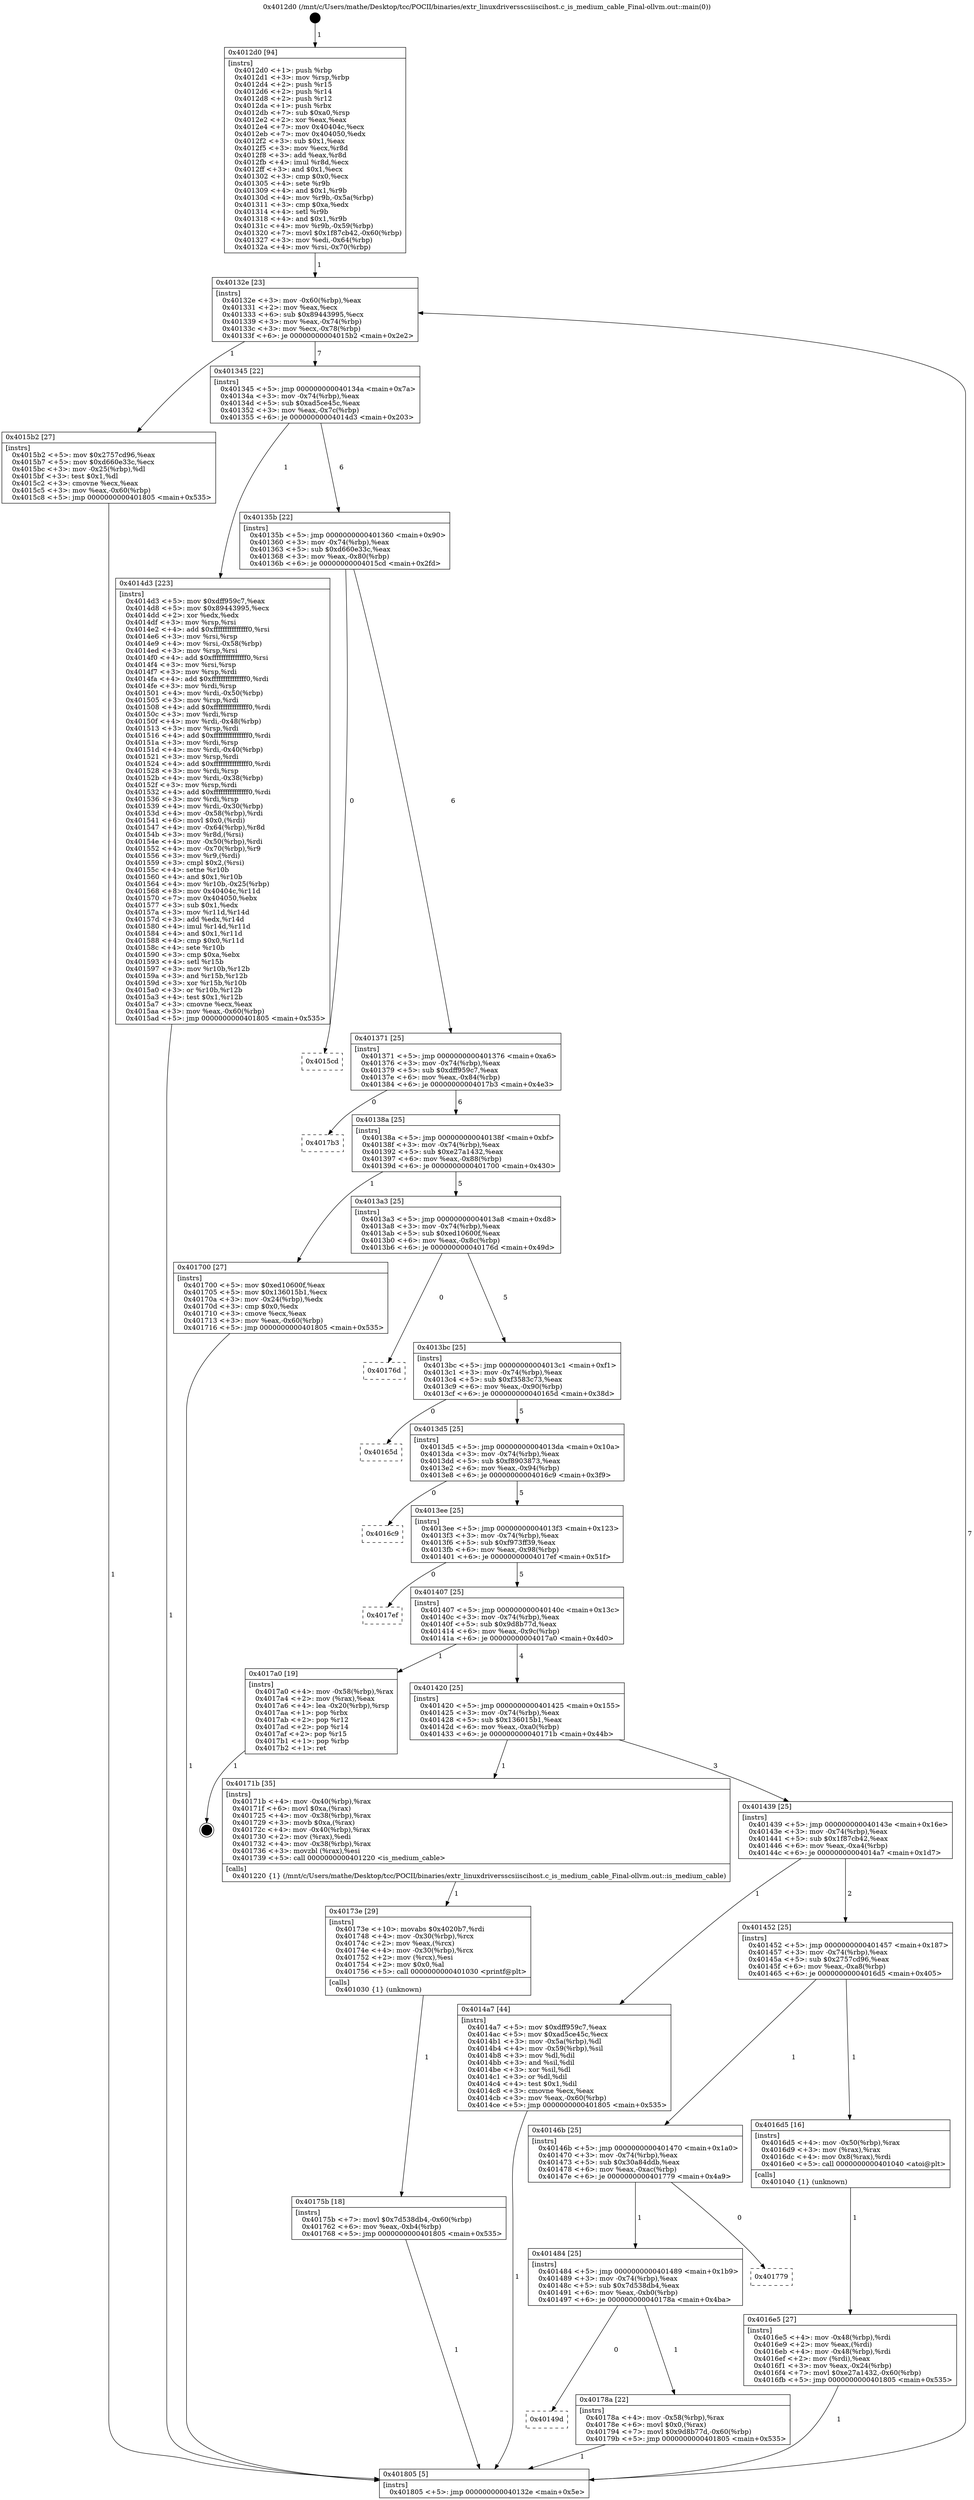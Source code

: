 digraph "0x4012d0" {
  label = "0x4012d0 (/mnt/c/Users/mathe/Desktop/tcc/POCII/binaries/extr_linuxdriversscsiiscihost.c_is_medium_cable_Final-ollvm.out::main(0))"
  labelloc = "t"
  node[shape=record]

  Entry [label="",width=0.3,height=0.3,shape=circle,fillcolor=black,style=filled]
  "0x40132e" [label="{
     0x40132e [23]\l
     | [instrs]\l
     &nbsp;&nbsp;0x40132e \<+3\>: mov -0x60(%rbp),%eax\l
     &nbsp;&nbsp;0x401331 \<+2\>: mov %eax,%ecx\l
     &nbsp;&nbsp;0x401333 \<+6\>: sub $0x89443995,%ecx\l
     &nbsp;&nbsp;0x401339 \<+3\>: mov %eax,-0x74(%rbp)\l
     &nbsp;&nbsp;0x40133c \<+3\>: mov %ecx,-0x78(%rbp)\l
     &nbsp;&nbsp;0x40133f \<+6\>: je 00000000004015b2 \<main+0x2e2\>\l
  }"]
  "0x4015b2" [label="{
     0x4015b2 [27]\l
     | [instrs]\l
     &nbsp;&nbsp;0x4015b2 \<+5\>: mov $0x2757cd96,%eax\l
     &nbsp;&nbsp;0x4015b7 \<+5\>: mov $0xd660e33c,%ecx\l
     &nbsp;&nbsp;0x4015bc \<+3\>: mov -0x25(%rbp),%dl\l
     &nbsp;&nbsp;0x4015bf \<+3\>: test $0x1,%dl\l
     &nbsp;&nbsp;0x4015c2 \<+3\>: cmovne %ecx,%eax\l
     &nbsp;&nbsp;0x4015c5 \<+3\>: mov %eax,-0x60(%rbp)\l
     &nbsp;&nbsp;0x4015c8 \<+5\>: jmp 0000000000401805 \<main+0x535\>\l
  }"]
  "0x401345" [label="{
     0x401345 [22]\l
     | [instrs]\l
     &nbsp;&nbsp;0x401345 \<+5\>: jmp 000000000040134a \<main+0x7a\>\l
     &nbsp;&nbsp;0x40134a \<+3\>: mov -0x74(%rbp),%eax\l
     &nbsp;&nbsp;0x40134d \<+5\>: sub $0xad5ce45c,%eax\l
     &nbsp;&nbsp;0x401352 \<+3\>: mov %eax,-0x7c(%rbp)\l
     &nbsp;&nbsp;0x401355 \<+6\>: je 00000000004014d3 \<main+0x203\>\l
  }"]
  Exit [label="",width=0.3,height=0.3,shape=circle,fillcolor=black,style=filled,peripheries=2]
  "0x4014d3" [label="{
     0x4014d3 [223]\l
     | [instrs]\l
     &nbsp;&nbsp;0x4014d3 \<+5\>: mov $0xdff959c7,%eax\l
     &nbsp;&nbsp;0x4014d8 \<+5\>: mov $0x89443995,%ecx\l
     &nbsp;&nbsp;0x4014dd \<+2\>: xor %edx,%edx\l
     &nbsp;&nbsp;0x4014df \<+3\>: mov %rsp,%rsi\l
     &nbsp;&nbsp;0x4014e2 \<+4\>: add $0xfffffffffffffff0,%rsi\l
     &nbsp;&nbsp;0x4014e6 \<+3\>: mov %rsi,%rsp\l
     &nbsp;&nbsp;0x4014e9 \<+4\>: mov %rsi,-0x58(%rbp)\l
     &nbsp;&nbsp;0x4014ed \<+3\>: mov %rsp,%rsi\l
     &nbsp;&nbsp;0x4014f0 \<+4\>: add $0xfffffffffffffff0,%rsi\l
     &nbsp;&nbsp;0x4014f4 \<+3\>: mov %rsi,%rsp\l
     &nbsp;&nbsp;0x4014f7 \<+3\>: mov %rsp,%rdi\l
     &nbsp;&nbsp;0x4014fa \<+4\>: add $0xfffffffffffffff0,%rdi\l
     &nbsp;&nbsp;0x4014fe \<+3\>: mov %rdi,%rsp\l
     &nbsp;&nbsp;0x401501 \<+4\>: mov %rdi,-0x50(%rbp)\l
     &nbsp;&nbsp;0x401505 \<+3\>: mov %rsp,%rdi\l
     &nbsp;&nbsp;0x401508 \<+4\>: add $0xfffffffffffffff0,%rdi\l
     &nbsp;&nbsp;0x40150c \<+3\>: mov %rdi,%rsp\l
     &nbsp;&nbsp;0x40150f \<+4\>: mov %rdi,-0x48(%rbp)\l
     &nbsp;&nbsp;0x401513 \<+3\>: mov %rsp,%rdi\l
     &nbsp;&nbsp;0x401516 \<+4\>: add $0xfffffffffffffff0,%rdi\l
     &nbsp;&nbsp;0x40151a \<+3\>: mov %rdi,%rsp\l
     &nbsp;&nbsp;0x40151d \<+4\>: mov %rdi,-0x40(%rbp)\l
     &nbsp;&nbsp;0x401521 \<+3\>: mov %rsp,%rdi\l
     &nbsp;&nbsp;0x401524 \<+4\>: add $0xfffffffffffffff0,%rdi\l
     &nbsp;&nbsp;0x401528 \<+3\>: mov %rdi,%rsp\l
     &nbsp;&nbsp;0x40152b \<+4\>: mov %rdi,-0x38(%rbp)\l
     &nbsp;&nbsp;0x40152f \<+3\>: mov %rsp,%rdi\l
     &nbsp;&nbsp;0x401532 \<+4\>: add $0xfffffffffffffff0,%rdi\l
     &nbsp;&nbsp;0x401536 \<+3\>: mov %rdi,%rsp\l
     &nbsp;&nbsp;0x401539 \<+4\>: mov %rdi,-0x30(%rbp)\l
     &nbsp;&nbsp;0x40153d \<+4\>: mov -0x58(%rbp),%rdi\l
     &nbsp;&nbsp;0x401541 \<+6\>: movl $0x0,(%rdi)\l
     &nbsp;&nbsp;0x401547 \<+4\>: mov -0x64(%rbp),%r8d\l
     &nbsp;&nbsp;0x40154b \<+3\>: mov %r8d,(%rsi)\l
     &nbsp;&nbsp;0x40154e \<+4\>: mov -0x50(%rbp),%rdi\l
     &nbsp;&nbsp;0x401552 \<+4\>: mov -0x70(%rbp),%r9\l
     &nbsp;&nbsp;0x401556 \<+3\>: mov %r9,(%rdi)\l
     &nbsp;&nbsp;0x401559 \<+3\>: cmpl $0x2,(%rsi)\l
     &nbsp;&nbsp;0x40155c \<+4\>: setne %r10b\l
     &nbsp;&nbsp;0x401560 \<+4\>: and $0x1,%r10b\l
     &nbsp;&nbsp;0x401564 \<+4\>: mov %r10b,-0x25(%rbp)\l
     &nbsp;&nbsp;0x401568 \<+8\>: mov 0x40404c,%r11d\l
     &nbsp;&nbsp;0x401570 \<+7\>: mov 0x404050,%ebx\l
     &nbsp;&nbsp;0x401577 \<+3\>: sub $0x1,%edx\l
     &nbsp;&nbsp;0x40157a \<+3\>: mov %r11d,%r14d\l
     &nbsp;&nbsp;0x40157d \<+3\>: add %edx,%r14d\l
     &nbsp;&nbsp;0x401580 \<+4\>: imul %r14d,%r11d\l
     &nbsp;&nbsp;0x401584 \<+4\>: and $0x1,%r11d\l
     &nbsp;&nbsp;0x401588 \<+4\>: cmp $0x0,%r11d\l
     &nbsp;&nbsp;0x40158c \<+4\>: sete %r10b\l
     &nbsp;&nbsp;0x401590 \<+3\>: cmp $0xa,%ebx\l
     &nbsp;&nbsp;0x401593 \<+4\>: setl %r15b\l
     &nbsp;&nbsp;0x401597 \<+3\>: mov %r10b,%r12b\l
     &nbsp;&nbsp;0x40159a \<+3\>: and %r15b,%r12b\l
     &nbsp;&nbsp;0x40159d \<+3\>: xor %r15b,%r10b\l
     &nbsp;&nbsp;0x4015a0 \<+3\>: or %r10b,%r12b\l
     &nbsp;&nbsp;0x4015a3 \<+4\>: test $0x1,%r12b\l
     &nbsp;&nbsp;0x4015a7 \<+3\>: cmovne %ecx,%eax\l
     &nbsp;&nbsp;0x4015aa \<+3\>: mov %eax,-0x60(%rbp)\l
     &nbsp;&nbsp;0x4015ad \<+5\>: jmp 0000000000401805 \<main+0x535\>\l
  }"]
  "0x40135b" [label="{
     0x40135b [22]\l
     | [instrs]\l
     &nbsp;&nbsp;0x40135b \<+5\>: jmp 0000000000401360 \<main+0x90\>\l
     &nbsp;&nbsp;0x401360 \<+3\>: mov -0x74(%rbp),%eax\l
     &nbsp;&nbsp;0x401363 \<+5\>: sub $0xd660e33c,%eax\l
     &nbsp;&nbsp;0x401368 \<+3\>: mov %eax,-0x80(%rbp)\l
     &nbsp;&nbsp;0x40136b \<+6\>: je 00000000004015cd \<main+0x2fd\>\l
  }"]
  "0x40149d" [label="{
     0x40149d\l
  }", style=dashed]
  "0x4015cd" [label="{
     0x4015cd\l
  }", style=dashed]
  "0x401371" [label="{
     0x401371 [25]\l
     | [instrs]\l
     &nbsp;&nbsp;0x401371 \<+5\>: jmp 0000000000401376 \<main+0xa6\>\l
     &nbsp;&nbsp;0x401376 \<+3\>: mov -0x74(%rbp),%eax\l
     &nbsp;&nbsp;0x401379 \<+5\>: sub $0xdff959c7,%eax\l
     &nbsp;&nbsp;0x40137e \<+6\>: mov %eax,-0x84(%rbp)\l
     &nbsp;&nbsp;0x401384 \<+6\>: je 00000000004017b3 \<main+0x4e3\>\l
  }"]
  "0x40178a" [label="{
     0x40178a [22]\l
     | [instrs]\l
     &nbsp;&nbsp;0x40178a \<+4\>: mov -0x58(%rbp),%rax\l
     &nbsp;&nbsp;0x40178e \<+6\>: movl $0x0,(%rax)\l
     &nbsp;&nbsp;0x401794 \<+7\>: movl $0x9d8b77d,-0x60(%rbp)\l
     &nbsp;&nbsp;0x40179b \<+5\>: jmp 0000000000401805 \<main+0x535\>\l
  }"]
  "0x4017b3" [label="{
     0x4017b3\l
  }", style=dashed]
  "0x40138a" [label="{
     0x40138a [25]\l
     | [instrs]\l
     &nbsp;&nbsp;0x40138a \<+5\>: jmp 000000000040138f \<main+0xbf\>\l
     &nbsp;&nbsp;0x40138f \<+3\>: mov -0x74(%rbp),%eax\l
     &nbsp;&nbsp;0x401392 \<+5\>: sub $0xe27a1432,%eax\l
     &nbsp;&nbsp;0x401397 \<+6\>: mov %eax,-0x88(%rbp)\l
     &nbsp;&nbsp;0x40139d \<+6\>: je 0000000000401700 \<main+0x430\>\l
  }"]
  "0x401484" [label="{
     0x401484 [25]\l
     | [instrs]\l
     &nbsp;&nbsp;0x401484 \<+5\>: jmp 0000000000401489 \<main+0x1b9\>\l
     &nbsp;&nbsp;0x401489 \<+3\>: mov -0x74(%rbp),%eax\l
     &nbsp;&nbsp;0x40148c \<+5\>: sub $0x7d538db4,%eax\l
     &nbsp;&nbsp;0x401491 \<+6\>: mov %eax,-0xb0(%rbp)\l
     &nbsp;&nbsp;0x401497 \<+6\>: je 000000000040178a \<main+0x4ba\>\l
  }"]
  "0x401700" [label="{
     0x401700 [27]\l
     | [instrs]\l
     &nbsp;&nbsp;0x401700 \<+5\>: mov $0xed10600f,%eax\l
     &nbsp;&nbsp;0x401705 \<+5\>: mov $0x136015b1,%ecx\l
     &nbsp;&nbsp;0x40170a \<+3\>: mov -0x24(%rbp),%edx\l
     &nbsp;&nbsp;0x40170d \<+3\>: cmp $0x0,%edx\l
     &nbsp;&nbsp;0x401710 \<+3\>: cmove %ecx,%eax\l
     &nbsp;&nbsp;0x401713 \<+3\>: mov %eax,-0x60(%rbp)\l
     &nbsp;&nbsp;0x401716 \<+5\>: jmp 0000000000401805 \<main+0x535\>\l
  }"]
  "0x4013a3" [label="{
     0x4013a3 [25]\l
     | [instrs]\l
     &nbsp;&nbsp;0x4013a3 \<+5\>: jmp 00000000004013a8 \<main+0xd8\>\l
     &nbsp;&nbsp;0x4013a8 \<+3\>: mov -0x74(%rbp),%eax\l
     &nbsp;&nbsp;0x4013ab \<+5\>: sub $0xed10600f,%eax\l
     &nbsp;&nbsp;0x4013b0 \<+6\>: mov %eax,-0x8c(%rbp)\l
     &nbsp;&nbsp;0x4013b6 \<+6\>: je 000000000040176d \<main+0x49d\>\l
  }"]
  "0x401779" [label="{
     0x401779\l
  }", style=dashed]
  "0x40176d" [label="{
     0x40176d\l
  }", style=dashed]
  "0x4013bc" [label="{
     0x4013bc [25]\l
     | [instrs]\l
     &nbsp;&nbsp;0x4013bc \<+5\>: jmp 00000000004013c1 \<main+0xf1\>\l
     &nbsp;&nbsp;0x4013c1 \<+3\>: mov -0x74(%rbp),%eax\l
     &nbsp;&nbsp;0x4013c4 \<+5\>: sub $0xf3583c73,%eax\l
     &nbsp;&nbsp;0x4013c9 \<+6\>: mov %eax,-0x90(%rbp)\l
     &nbsp;&nbsp;0x4013cf \<+6\>: je 000000000040165d \<main+0x38d\>\l
  }"]
  "0x40175b" [label="{
     0x40175b [18]\l
     | [instrs]\l
     &nbsp;&nbsp;0x40175b \<+7\>: movl $0x7d538db4,-0x60(%rbp)\l
     &nbsp;&nbsp;0x401762 \<+6\>: mov %eax,-0xb4(%rbp)\l
     &nbsp;&nbsp;0x401768 \<+5\>: jmp 0000000000401805 \<main+0x535\>\l
  }"]
  "0x40165d" [label="{
     0x40165d\l
  }", style=dashed]
  "0x4013d5" [label="{
     0x4013d5 [25]\l
     | [instrs]\l
     &nbsp;&nbsp;0x4013d5 \<+5\>: jmp 00000000004013da \<main+0x10a\>\l
     &nbsp;&nbsp;0x4013da \<+3\>: mov -0x74(%rbp),%eax\l
     &nbsp;&nbsp;0x4013dd \<+5\>: sub $0xf8903873,%eax\l
     &nbsp;&nbsp;0x4013e2 \<+6\>: mov %eax,-0x94(%rbp)\l
     &nbsp;&nbsp;0x4013e8 \<+6\>: je 00000000004016c9 \<main+0x3f9\>\l
  }"]
  "0x40173e" [label="{
     0x40173e [29]\l
     | [instrs]\l
     &nbsp;&nbsp;0x40173e \<+10\>: movabs $0x4020b7,%rdi\l
     &nbsp;&nbsp;0x401748 \<+4\>: mov -0x30(%rbp),%rcx\l
     &nbsp;&nbsp;0x40174c \<+2\>: mov %eax,(%rcx)\l
     &nbsp;&nbsp;0x40174e \<+4\>: mov -0x30(%rbp),%rcx\l
     &nbsp;&nbsp;0x401752 \<+2\>: mov (%rcx),%esi\l
     &nbsp;&nbsp;0x401754 \<+2\>: mov $0x0,%al\l
     &nbsp;&nbsp;0x401756 \<+5\>: call 0000000000401030 \<printf@plt\>\l
     | [calls]\l
     &nbsp;&nbsp;0x401030 \{1\} (unknown)\l
  }"]
  "0x4016c9" [label="{
     0x4016c9\l
  }", style=dashed]
  "0x4013ee" [label="{
     0x4013ee [25]\l
     | [instrs]\l
     &nbsp;&nbsp;0x4013ee \<+5\>: jmp 00000000004013f3 \<main+0x123\>\l
     &nbsp;&nbsp;0x4013f3 \<+3\>: mov -0x74(%rbp),%eax\l
     &nbsp;&nbsp;0x4013f6 \<+5\>: sub $0xf973ff39,%eax\l
     &nbsp;&nbsp;0x4013fb \<+6\>: mov %eax,-0x98(%rbp)\l
     &nbsp;&nbsp;0x401401 \<+6\>: je 00000000004017ef \<main+0x51f\>\l
  }"]
  "0x4016e5" [label="{
     0x4016e5 [27]\l
     | [instrs]\l
     &nbsp;&nbsp;0x4016e5 \<+4\>: mov -0x48(%rbp),%rdi\l
     &nbsp;&nbsp;0x4016e9 \<+2\>: mov %eax,(%rdi)\l
     &nbsp;&nbsp;0x4016eb \<+4\>: mov -0x48(%rbp),%rdi\l
     &nbsp;&nbsp;0x4016ef \<+2\>: mov (%rdi),%eax\l
     &nbsp;&nbsp;0x4016f1 \<+3\>: mov %eax,-0x24(%rbp)\l
     &nbsp;&nbsp;0x4016f4 \<+7\>: movl $0xe27a1432,-0x60(%rbp)\l
     &nbsp;&nbsp;0x4016fb \<+5\>: jmp 0000000000401805 \<main+0x535\>\l
  }"]
  "0x4017ef" [label="{
     0x4017ef\l
  }", style=dashed]
  "0x401407" [label="{
     0x401407 [25]\l
     | [instrs]\l
     &nbsp;&nbsp;0x401407 \<+5\>: jmp 000000000040140c \<main+0x13c\>\l
     &nbsp;&nbsp;0x40140c \<+3\>: mov -0x74(%rbp),%eax\l
     &nbsp;&nbsp;0x40140f \<+5\>: sub $0x9d8b77d,%eax\l
     &nbsp;&nbsp;0x401414 \<+6\>: mov %eax,-0x9c(%rbp)\l
     &nbsp;&nbsp;0x40141a \<+6\>: je 00000000004017a0 \<main+0x4d0\>\l
  }"]
  "0x40146b" [label="{
     0x40146b [25]\l
     | [instrs]\l
     &nbsp;&nbsp;0x40146b \<+5\>: jmp 0000000000401470 \<main+0x1a0\>\l
     &nbsp;&nbsp;0x401470 \<+3\>: mov -0x74(%rbp),%eax\l
     &nbsp;&nbsp;0x401473 \<+5\>: sub $0x30a84ddb,%eax\l
     &nbsp;&nbsp;0x401478 \<+6\>: mov %eax,-0xac(%rbp)\l
     &nbsp;&nbsp;0x40147e \<+6\>: je 0000000000401779 \<main+0x4a9\>\l
  }"]
  "0x4017a0" [label="{
     0x4017a0 [19]\l
     | [instrs]\l
     &nbsp;&nbsp;0x4017a0 \<+4\>: mov -0x58(%rbp),%rax\l
     &nbsp;&nbsp;0x4017a4 \<+2\>: mov (%rax),%eax\l
     &nbsp;&nbsp;0x4017a6 \<+4\>: lea -0x20(%rbp),%rsp\l
     &nbsp;&nbsp;0x4017aa \<+1\>: pop %rbx\l
     &nbsp;&nbsp;0x4017ab \<+2\>: pop %r12\l
     &nbsp;&nbsp;0x4017ad \<+2\>: pop %r14\l
     &nbsp;&nbsp;0x4017af \<+2\>: pop %r15\l
     &nbsp;&nbsp;0x4017b1 \<+1\>: pop %rbp\l
     &nbsp;&nbsp;0x4017b2 \<+1\>: ret\l
  }"]
  "0x401420" [label="{
     0x401420 [25]\l
     | [instrs]\l
     &nbsp;&nbsp;0x401420 \<+5\>: jmp 0000000000401425 \<main+0x155\>\l
     &nbsp;&nbsp;0x401425 \<+3\>: mov -0x74(%rbp),%eax\l
     &nbsp;&nbsp;0x401428 \<+5\>: sub $0x136015b1,%eax\l
     &nbsp;&nbsp;0x40142d \<+6\>: mov %eax,-0xa0(%rbp)\l
     &nbsp;&nbsp;0x401433 \<+6\>: je 000000000040171b \<main+0x44b\>\l
  }"]
  "0x4016d5" [label="{
     0x4016d5 [16]\l
     | [instrs]\l
     &nbsp;&nbsp;0x4016d5 \<+4\>: mov -0x50(%rbp),%rax\l
     &nbsp;&nbsp;0x4016d9 \<+3\>: mov (%rax),%rax\l
     &nbsp;&nbsp;0x4016dc \<+4\>: mov 0x8(%rax),%rdi\l
     &nbsp;&nbsp;0x4016e0 \<+5\>: call 0000000000401040 \<atoi@plt\>\l
     | [calls]\l
     &nbsp;&nbsp;0x401040 \{1\} (unknown)\l
  }"]
  "0x40171b" [label="{
     0x40171b [35]\l
     | [instrs]\l
     &nbsp;&nbsp;0x40171b \<+4\>: mov -0x40(%rbp),%rax\l
     &nbsp;&nbsp;0x40171f \<+6\>: movl $0xa,(%rax)\l
     &nbsp;&nbsp;0x401725 \<+4\>: mov -0x38(%rbp),%rax\l
     &nbsp;&nbsp;0x401729 \<+3\>: movb $0xa,(%rax)\l
     &nbsp;&nbsp;0x40172c \<+4\>: mov -0x40(%rbp),%rax\l
     &nbsp;&nbsp;0x401730 \<+2\>: mov (%rax),%edi\l
     &nbsp;&nbsp;0x401732 \<+4\>: mov -0x38(%rbp),%rax\l
     &nbsp;&nbsp;0x401736 \<+3\>: movzbl (%rax),%esi\l
     &nbsp;&nbsp;0x401739 \<+5\>: call 0000000000401220 \<is_medium_cable\>\l
     | [calls]\l
     &nbsp;&nbsp;0x401220 \{1\} (/mnt/c/Users/mathe/Desktop/tcc/POCII/binaries/extr_linuxdriversscsiiscihost.c_is_medium_cable_Final-ollvm.out::is_medium_cable)\l
  }"]
  "0x401439" [label="{
     0x401439 [25]\l
     | [instrs]\l
     &nbsp;&nbsp;0x401439 \<+5\>: jmp 000000000040143e \<main+0x16e\>\l
     &nbsp;&nbsp;0x40143e \<+3\>: mov -0x74(%rbp),%eax\l
     &nbsp;&nbsp;0x401441 \<+5\>: sub $0x1f87cb42,%eax\l
     &nbsp;&nbsp;0x401446 \<+6\>: mov %eax,-0xa4(%rbp)\l
     &nbsp;&nbsp;0x40144c \<+6\>: je 00000000004014a7 \<main+0x1d7\>\l
  }"]
  "0x4012d0" [label="{
     0x4012d0 [94]\l
     | [instrs]\l
     &nbsp;&nbsp;0x4012d0 \<+1\>: push %rbp\l
     &nbsp;&nbsp;0x4012d1 \<+3\>: mov %rsp,%rbp\l
     &nbsp;&nbsp;0x4012d4 \<+2\>: push %r15\l
     &nbsp;&nbsp;0x4012d6 \<+2\>: push %r14\l
     &nbsp;&nbsp;0x4012d8 \<+2\>: push %r12\l
     &nbsp;&nbsp;0x4012da \<+1\>: push %rbx\l
     &nbsp;&nbsp;0x4012db \<+7\>: sub $0xa0,%rsp\l
     &nbsp;&nbsp;0x4012e2 \<+2\>: xor %eax,%eax\l
     &nbsp;&nbsp;0x4012e4 \<+7\>: mov 0x40404c,%ecx\l
     &nbsp;&nbsp;0x4012eb \<+7\>: mov 0x404050,%edx\l
     &nbsp;&nbsp;0x4012f2 \<+3\>: sub $0x1,%eax\l
     &nbsp;&nbsp;0x4012f5 \<+3\>: mov %ecx,%r8d\l
     &nbsp;&nbsp;0x4012f8 \<+3\>: add %eax,%r8d\l
     &nbsp;&nbsp;0x4012fb \<+4\>: imul %r8d,%ecx\l
     &nbsp;&nbsp;0x4012ff \<+3\>: and $0x1,%ecx\l
     &nbsp;&nbsp;0x401302 \<+3\>: cmp $0x0,%ecx\l
     &nbsp;&nbsp;0x401305 \<+4\>: sete %r9b\l
     &nbsp;&nbsp;0x401309 \<+4\>: and $0x1,%r9b\l
     &nbsp;&nbsp;0x40130d \<+4\>: mov %r9b,-0x5a(%rbp)\l
     &nbsp;&nbsp;0x401311 \<+3\>: cmp $0xa,%edx\l
     &nbsp;&nbsp;0x401314 \<+4\>: setl %r9b\l
     &nbsp;&nbsp;0x401318 \<+4\>: and $0x1,%r9b\l
     &nbsp;&nbsp;0x40131c \<+4\>: mov %r9b,-0x59(%rbp)\l
     &nbsp;&nbsp;0x401320 \<+7\>: movl $0x1f87cb42,-0x60(%rbp)\l
     &nbsp;&nbsp;0x401327 \<+3\>: mov %edi,-0x64(%rbp)\l
     &nbsp;&nbsp;0x40132a \<+4\>: mov %rsi,-0x70(%rbp)\l
  }"]
  "0x4014a7" [label="{
     0x4014a7 [44]\l
     | [instrs]\l
     &nbsp;&nbsp;0x4014a7 \<+5\>: mov $0xdff959c7,%eax\l
     &nbsp;&nbsp;0x4014ac \<+5\>: mov $0xad5ce45c,%ecx\l
     &nbsp;&nbsp;0x4014b1 \<+3\>: mov -0x5a(%rbp),%dl\l
     &nbsp;&nbsp;0x4014b4 \<+4\>: mov -0x59(%rbp),%sil\l
     &nbsp;&nbsp;0x4014b8 \<+3\>: mov %dl,%dil\l
     &nbsp;&nbsp;0x4014bb \<+3\>: and %sil,%dil\l
     &nbsp;&nbsp;0x4014be \<+3\>: xor %sil,%dl\l
     &nbsp;&nbsp;0x4014c1 \<+3\>: or %dl,%dil\l
     &nbsp;&nbsp;0x4014c4 \<+4\>: test $0x1,%dil\l
     &nbsp;&nbsp;0x4014c8 \<+3\>: cmovne %ecx,%eax\l
     &nbsp;&nbsp;0x4014cb \<+3\>: mov %eax,-0x60(%rbp)\l
     &nbsp;&nbsp;0x4014ce \<+5\>: jmp 0000000000401805 \<main+0x535\>\l
  }"]
  "0x401452" [label="{
     0x401452 [25]\l
     | [instrs]\l
     &nbsp;&nbsp;0x401452 \<+5\>: jmp 0000000000401457 \<main+0x187\>\l
     &nbsp;&nbsp;0x401457 \<+3\>: mov -0x74(%rbp),%eax\l
     &nbsp;&nbsp;0x40145a \<+5\>: sub $0x2757cd96,%eax\l
     &nbsp;&nbsp;0x40145f \<+6\>: mov %eax,-0xa8(%rbp)\l
     &nbsp;&nbsp;0x401465 \<+6\>: je 00000000004016d5 \<main+0x405\>\l
  }"]
  "0x401805" [label="{
     0x401805 [5]\l
     | [instrs]\l
     &nbsp;&nbsp;0x401805 \<+5\>: jmp 000000000040132e \<main+0x5e\>\l
  }"]
  Entry -> "0x4012d0" [label=" 1"]
  "0x40132e" -> "0x4015b2" [label=" 1"]
  "0x40132e" -> "0x401345" [label=" 7"]
  "0x4017a0" -> Exit [label=" 1"]
  "0x401345" -> "0x4014d3" [label=" 1"]
  "0x401345" -> "0x40135b" [label=" 6"]
  "0x40178a" -> "0x401805" [label=" 1"]
  "0x40135b" -> "0x4015cd" [label=" 0"]
  "0x40135b" -> "0x401371" [label=" 6"]
  "0x401484" -> "0x40149d" [label=" 0"]
  "0x401371" -> "0x4017b3" [label=" 0"]
  "0x401371" -> "0x40138a" [label=" 6"]
  "0x401484" -> "0x40178a" [label=" 1"]
  "0x40138a" -> "0x401700" [label=" 1"]
  "0x40138a" -> "0x4013a3" [label=" 5"]
  "0x40146b" -> "0x401484" [label=" 1"]
  "0x4013a3" -> "0x40176d" [label=" 0"]
  "0x4013a3" -> "0x4013bc" [label=" 5"]
  "0x40146b" -> "0x401779" [label=" 0"]
  "0x4013bc" -> "0x40165d" [label=" 0"]
  "0x4013bc" -> "0x4013d5" [label=" 5"]
  "0x40175b" -> "0x401805" [label=" 1"]
  "0x4013d5" -> "0x4016c9" [label=" 0"]
  "0x4013d5" -> "0x4013ee" [label=" 5"]
  "0x40173e" -> "0x40175b" [label=" 1"]
  "0x4013ee" -> "0x4017ef" [label=" 0"]
  "0x4013ee" -> "0x401407" [label=" 5"]
  "0x40171b" -> "0x40173e" [label=" 1"]
  "0x401407" -> "0x4017a0" [label=" 1"]
  "0x401407" -> "0x401420" [label=" 4"]
  "0x401700" -> "0x401805" [label=" 1"]
  "0x401420" -> "0x40171b" [label=" 1"]
  "0x401420" -> "0x401439" [label=" 3"]
  "0x4016e5" -> "0x401805" [label=" 1"]
  "0x401439" -> "0x4014a7" [label=" 1"]
  "0x401439" -> "0x401452" [label=" 2"]
  "0x4014a7" -> "0x401805" [label=" 1"]
  "0x4012d0" -> "0x40132e" [label=" 1"]
  "0x401805" -> "0x40132e" [label=" 7"]
  "0x4014d3" -> "0x401805" [label=" 1"]
  "0x4015b2" -> "0x401805" [label=" 1"]
  "0x4016d5" -> "0x4016e5" [label=" 1"]
  "0x401452" -> "0x4016d5" [label=" 1"]
  "0x401452" -> "0x40146b" [label=" 1"]
}
